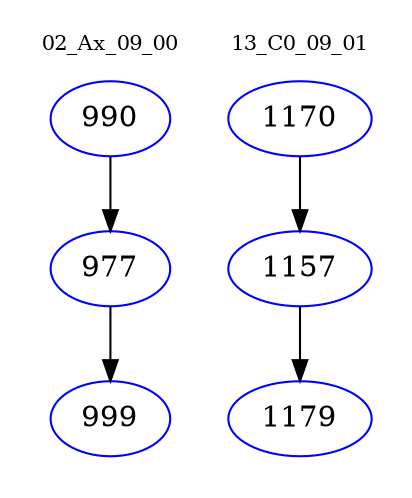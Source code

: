 digraph{
subgraph cluster_0 {
color = white
label = "02_Ax_09_00";
fontsize=10;
T0_990 [label="990", color="blue"]
T0_990 -> T0_977 [color="black"]
T0_977 [label="977", color="blue"]
T0_977 -> T0_999 [color="black"]
T0_999 [label="999", color="blue"]
}
subgraph cluster_1 {
color = white
label = "13_C0_09_01";
fontsize=10;
T1_1170 [label="1170", color="blue"]
T1_1170 -> T1_1157 [color="black"]
T1_1157 [label="1157", color="blue"]
T1_1157 -> T1_1179 [color="black"]
T1_1179 [label="1179", color="blue"]
}
}
